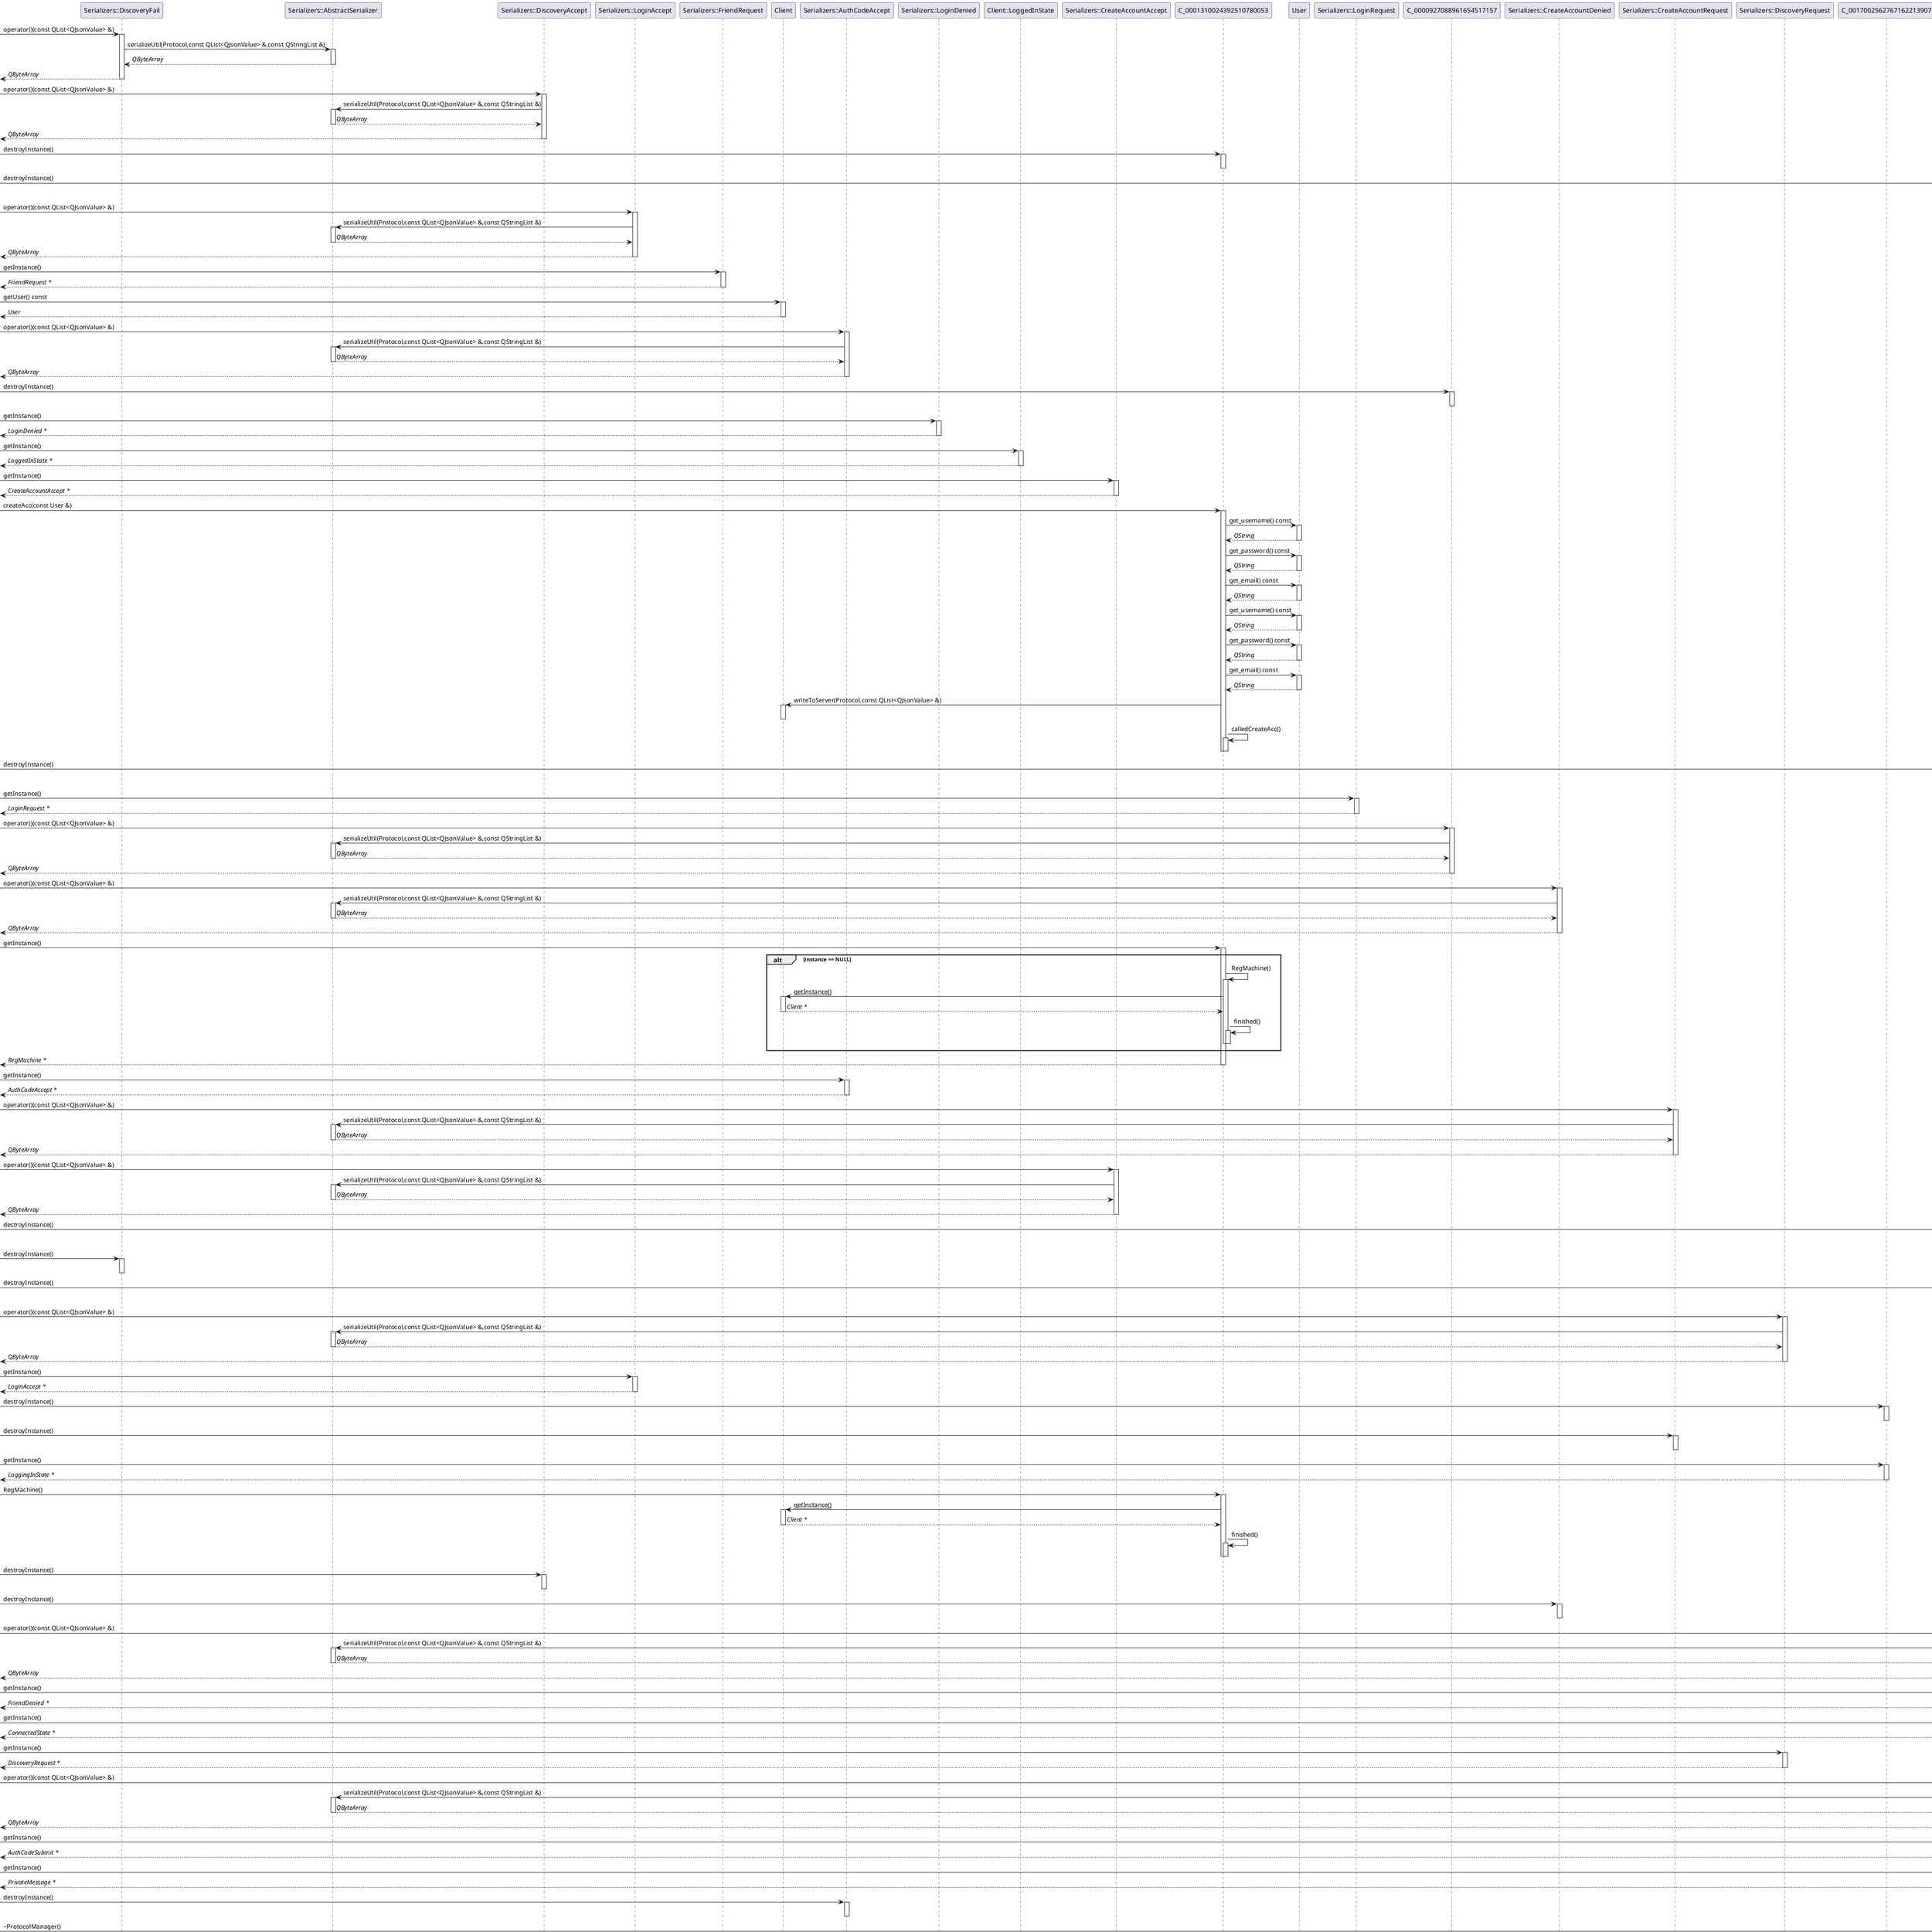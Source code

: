 @startuml
participant "Serializers::DiscoveryFail" as C_0004022362330705341587
[-> C_0004022362330705341587 : operator()(const QList<QJsonValue> &)
activate C_0004022362330705341587
participant "Serializers::AbstractSerializer" as C_0007729570529713769859
C_0004022362330705341587 -> C_0007729570529713769859 : serializeUtil(Protocol,const QList<QJsonValue> &,const QStringList &)
activate C_0007729570529713769859
C_0007729570529713769859 --> C_0004022362330705341587 : //QByteArray//
deactivate C_0007729570529713769859
[<-- C_0004022362330705341587 : //QByteArray//
deactivate C_0004022362330705341587
participant "Serializers::DiscoveryAccept" as C_0001503807196813915412
[-> C_0001503807196813915412 : operator()(const QList<QJsonValue> &)
activate C_0001503807196813915412
C_0001503807196813915412 -> C_0007729570529713769859 : serializeUtil(Protocol,const QList<QJsonValue> &,const QStringList &)
activate C_0007729570529713769859
C_0007729570529713769859 --> C_0001503807196813915412 : //QByteArray//
deactivate C_0007729570529713769859
[<-- C_0001503807196813915412 : //QByteArray//
deactivate C_0001503807196813915412
[-> C_0001310024392510780053 : destroyInstance()
activate C_0001310024392510780053
deactivate C_0001310024392510780053
[-> C_0005710353565510568551 : destroyInstance()
activate C_0005710353565510568551
deactivate C_0005710353565510568551
participant "Serializers::LoginAccept" as C_0001208338294031164983
[-> C_0001208338294031164983 : operator()(const QList<QJsonValue> &)
activate C_0001208338294031164983
C_0001208338294031164983 -> C_0007729570529713769859 : serializeUtil(Protocol,const QList<QJsonValue> &,const QStringList &)
activate C_0007729570529713769859
C_0007729570529713769859 --> C_0001208338294031164983 : //QByteArray//
deactivate C_0007729570529713769859
[<-- C_0001208338294031164983 : //QByteArray//
deactivate C_0001208338294031164983
participant "Serializers::FriendRequest" as C_0013718424633028388344
[-> C_0013718424633028388344 : getInstance()
activate C_0013718424633028388344
[<-- C_0013718424633028388344 : //FriendRequest *//
deactivate C_0013718424633028388344
participant "Client" as C_0009036792685107474111
[-> C_0009036792685107474111 : getUser() const
activate C_0009036792685107474111
[<-- C_0009036792685107474111 : //User//
deactivate C_0009036792685107474111
participant "Serializers::AuthCodeAccept" as C_0000668936611533202355
[-> C_0000668936611533202355 : operator()(const QList<QJsonValue> &)
activate C_0000668936611533202355
C_0000668936611533202355 -> C_0007729570529713769859 : serializeUtil(Protocol,const QList<QJsonValue> &,const QStringList &)
activate C_0007729570529713769859
C_0007729570529713769859 --> C_0000668936611533202355 : //QByteArray//
deactivate C_0007729570529713769859
[<-- C_0000668936611533202355 : //QByteArray//
deactivate C_0000668936611533202355
[-> C_0000927088961654517157 : destroyInstance()
activate C_0000927088961654517157
deactivate C_0000927088961654517157
participant "Serializers::LoginDenied" as C_0013498840598055138411
[-> C_0013498840598055138411 : getInstance()
activate C_0013498840598055138411
[<-- C_0013498840598055138411 : //LoginDenied *//
deactivate C_0013498840598055138411
participant "Client::LoggedInState" as C_0004121027333248656729
[-> C_0004121027333248656729 : getInstance()
activate C_0004121027333248656729
[<-- C_0004121027333248656729 : //LoggedInState *//
deactivate C_0004121027333248656729
participant "Serializers::CreateAccountAccept" as C_0003213468084810840168
[-> C_0003213468084810840168 : getInstance()
activate C_0003213468084810840168
[<-- C_0003213468084810840168 : //CreateAccountAccept *//
deactivate C_0003213468084810840168
participant "RegMachine" as C_0001310024392510780053
[-> C_0001310024392510780053 : createAcc(const User &)
activate C_0001310024392510780053
participant "User" as C_0013909460443608576024
C_0001310024392510780053 -> C_0013909460443608576024 : get_username() const
activate C_0013909460443608576024
C_0013909460443608576024 --> C_0001310024392510780053 : //QString//
deactivate C_0013909460443608576024
C_0001310024392510780053 -> C_0013909460443608576024 : get_password() const
activate C_0013909460443608576024
C_0013909460443608576024 --> C_0001310024392510780053 : //QString//
deactivate C_0013909460443608576024
C_0001310024392510780053 -> C_0013909460443608576024 : get_email() const
activate C_0013909460443608576024
C_0013909460443608576024 --> C_0001310024392510780053 : //QString//
deactivate C_0013909460443608576024
C_0001310024392510780053 -> C_0013909460443608576024 : get_username() const
activate C_0013909460443608576024
C_0013909460443608576024 --> C_0001310024392510780053 : //QString//
deactivate C_0013909460443608576024
C_0001310024392510780053 -> C_0013909460443608576024 : get_password() const
activate C_0013909460443608576024
C_0013909460443608576024 --> C_0001310024392510780053 : //QString//
deactivate C_0013909460443608576024
C_0001310024392510780053 -> C_0013909460443608576024 : get_email() const
activate C_0013909460443608576024
C_0013909460443608576024 --> C_0001310024392510780053 : //QString//
deactivate C_0013909460443608576024
C_0001310024392510780053 -> C_0009036792685107474111 : writeToServer(Protocol,const QList<QJsonValue> &)
activate C_0009036792685107474111
deactivate C_0009036792685107474111
C_0001310024392510780053 -> C_0001310024392510780053 : calledCreateAcc()
activate C_0001310024392510780053
deactivate C_0001310024392510780053
deactivate C_0001310024392510780053
[-> C_0008524821714182162855 : destroyInstance()
activate C_0008524821714182162855
deactivate C_0008524821714182162855
participant "Serializers::LoginRequest" as C_0013936811347469546806
[-> C_0013936811347469546806 : getInstance()
activate C_0013936811347469546806
[<-- C_0013936811347469546806 : //LoginRequest *//
deactivate C_0013936811347469546806
participant "Serializers::FriendRemoved" as C_0000927088961654517157
[-> C_0000927088961654517157 : operator()(const QList<QJsonValue> &)
activate C_0000927088961654517157
C_0000927088961654517157 -> C_0007729570529713769859 : serializeUtil(Protocol,const QList<QJsonValue> &,const QStringList &)
activate C_0007729570529713769859
C_0007729570529713769859 --> C_0000927088961654517157 : //QByteArray//
deactivate C_0007729570529713769859
[<-- C_0000927088961654517157 : //QByteArray//
deactivate C_0000927088961654517157
participant "Serializers::CreateAccountDenied" as C_0007785073380219165596
[-> C_0007785073380219165596 : operator()(const QList<QJsonValue> &)
activate C_0007785073380219165596
C_0007785073380219165596 -> C_0007729570529713769859 : serializeUtil(Protocol,const QList<QJsonValue> &,const QStringList &)
activate C_0007729570529713769859
C_0007729570529713769859 --> C_0007785073380219165596 : //QByteArray//
deactivate C_0007729570529713769859
[<-- C_0007785073380219165596 : //QByteArray//
deactivate C_0007785073380219165596
[-> C_0001310024392510780053 : getInstance()
activate C_0001310024392510780053
alt instance == NULL
C_0001310024392510780053 -> C_0001310024392510780053 : RegMachine()
activate C_0001310024392510780053
C_0001310024392510780053 -> C_0009036792685107474111 : __getInstance()__
activate C_0009036792685107474111
C_0009036792685107474111 --> C_0001310024392510780053 : //Client *//
deactivate C_0009036792685107474111
C_0001310024392510780053 -> C_0001310024392510780053 : finished()
activate C_0001310024392510780053
deactivate C_0001310024392510780053
deactivate C_0001310024392510780053
end
[<-- C_0001310024392510780053 : //RegMachine *//
deactivate C_0001310024392510780053
[-> C_0000668936611533202355 : getInstance()
activate C_0000668936611533202355
[<-- C_0000668936611533202355 : //AuthCodeAccept *//
deactivate C_0000668936611533202355
participant "Serializers::CreateAccountRequest" as C_0004445625658111514141
[-> C_0004445625658111514141 : operator()(const QList<QJsonValue> &)
activate C_0004445625658111514141
C_0004445625658111514141 -> C_0007729570529713769859 : serializeUtil(Protocol,const QList<QJsonValue> &,const QStringList &)
activate C_0007729570529713769859
C_0007729570529713769859 --> C_0004445625658111514141 : //QByteArray//
deactivate C_0007729570529713769859
[<-- C_0004445625658111514141 : //QByteArray//
deactivate C_0004445625658111514141
[-> C_0003213468084810840168 : operator()(const QList<QJsonValue> &)
activate C_0003213468084810840168
C_0003213468084810840168 -> C_0007729570529713769859 : serializeUtil(Protocol,const QList<QJsonValue> &,const QStringList &)
activate C_0007729570529713769859
C_0007729570529713769859 --> C_0003213468084810840168 : //QByteArray//
deactivate C_0007729570529713769859
[<-- C_0003213468084810840168 : //QByteArray//
deactivate C_0003213468084810840168
[-> C_0017109359075873051316 : destroyInstance()
activate C_0017109359075873051316
deactivate C_0017109359075873051316
[-> C_0004022362330705341587 : destroyInstance()
activate C_0004022362330705341587
deactivate C_0004022362330705341587
[-> C_0015908630436420330293 : destroyInstance()
activate C_0015908630436420330293
deactivate C_0015908630436420330293
participant "Serializers::DiscoveryRequest" as C_0005925959363251907783
[-> C_0005925959363251907783 : operator()(const QList<QJsonValue> &)
activate C_0005925959363251907783
C_0005925959363251907783 -> C_0007729570529713769859 : serializeUtil(Protocol,const QList<QJsonValue> &,const QStringList &)
activate C_0007729570529713769859
C_0007729570529713769859 --> C_0005925959363251907783 : //QByteArray//
deactivate C_0007729570529713769859
[<-- C_0005925959363251907783 : //QByteArray//
deactivate C_0005925959363251907783
[-> C_0001208338294031164983 : getInstance()
activate C_0001208338294031164983
[<-- C_0001208338294031164983 : //LoginAccept *//
deactivate C_0001208338294031164983
[-> C_0017002562767162213907 : destroyInstance()
activate C_0017002562767162213907
deactivate C_0017002562767162213907
[-> C_0004445625658111514141 : destroyInstance()
activate C_0004445625658111514141
deactivate C_0004445625658111514141
participant "Client::LoggingInState" as C_0017002562767162213907
[-> C_0017002562767162213907 : getInstance()
activate C_0017002562767162213907
[<-- C_0017002562767162213907 : //LoggingInState *//
deactivate C_0017002562767162213907
[-> C_0001310024392510780053 : RegMachine()
activate C_0001310024392510780053
C_0001310024392510780053 -> C_0009036792685107474111 : __getInstance()__
activate C_0009036792685107474111
C_0009036792685107474111 --> C_0001310024392510780053 : //Client *//
deactivate C_0009036792685107474111
C_0001310024392510780053 -> C_0001310024392510780053 : finished()
activate C_0001310024392510780053
deactivate C_0001310024392510780053
deactivate C_0001310024392510780053
[-> C_0001503807196813915412 : destroyInstance()
activate C_0001503807196813915412
deactivate C_0001503807196813915412
[-> C_0007785073380219165596 : destroyInstance()
activate C_0007785073380219165596
deactivate C_0007785073380219165596
participant "Serializers::AuthCodeDenied" as C_0005200821961651923295
[-> C_0005200821961651923295 : operator()(const QList<QJsonValue> &)
activate C_0005200821961651923295
C_0005200821961651923295 -> C_0007729570529713769859 : serializeUtil(Protocol,const QList<QJsonValue> &,const QStringList &)
activate C_0007729570529713769859
C_0007729570529713769859 --> C_0005200821961651923295 : //QByteArray//
deactivate C_0007729570529713769859
[<-- C_0005200821961651923295 : //QByteArray//
deactivate C_0005200821961651923295
participant "Serializers::FriendDenied" as C_0017109359075873051316
[-> C_0017109359075873051316 : getInstance()
activate C_0017109359075873051316
[<-- C_0017109359075873051316 : //FriendDenied *//
deactivate C_0017109359075873051316
participant "Client::ConnectedState" as C_0017884308859345912388
[-> C_0017884308859345912388 : getInstance()
activate C_0017884308859345912388
[<-- C_0017884308859345912388 : //ConnectedState *//
deactivate C_0017884308859345912388
[-> C_0005925959363251907783 : getInstance()
activate C_0005925959363251907783
[<-- C_0005925959363251907783 : //DiscoveryRequest *//
deactivate C_0005925959363251907783
participant "Serializers::AnnounceOffline" as C_0014893235906038575727
[-> C_0014893235906038575727 : operator()(const QList<QJsonValue> &)
activate C_0014893235906038575727
C_0014893235906038575727 -> C_0007729570529713769859 : serializeUtil(Protocol,const QList<QJsonValue> &,const QStringList &)
activate C_0007729570529713769859
C_0007729570529713769859 --> C_0014893235906038575727 : //QByteArray//
deactivate C_0007729570529713769859
[<-- C_0014893235906038575727 : //QByteArray//
deactivate C_0014893235906038575727
participant "Serializers::AuthCodeSubmit" as C_0005710353565510568551
[-> C_0005710353565510568551 : getInstance()
activate C_0005710353565510568551
[<-- C_0005710353565510568551 : //AuthCodeSubmit *//
deactivate C_0005710353565510568551
participant "Serializers::PrivateMessage" as C_0015908630436420330293
[-> C_0015908630436420330293 : getInstance()
activate C_0015908630436420330293
[<-- C_0015908630436420330293 : //PrivateMessage *//
deactivate C_0015908630436420330293
[-> C_0000668936611533202355 : destroyInstance()
activate C_0000668936611533202355
deactivate C_0000668936611533202355
[-> C_0016429213831703395188 : ~ProtocolManager()
activate C_0016429213831703395188
deactivate C_0016429213831703395188
[-> C_0004121027333248656729 : destroyInstance()
activate C_0004121027333248656729
deactivate C_0004121027333248656729
[-> C_0002820648804038734785 : destroyInstance()
activate C_0002820648804038734785
deactivate C_0002820648804038734785
[-> C_0013936811347469546806 : operator()(const QList<QJsonValue> &)
activate C_0013936811347469546806
C_0013936811347469546806 -> C_0007729570529713769859 : serializeUtil(Protocol,const QList<QJsonValue> &,const QStringList &)
activate C_0007729570529713769859
C_0007729570529713769859 --> C_0013936811347469546806 : //QByteArray//
deactivate C_0007729570529713769859
[<-- C_0013936811347469546806 : //QByteArray//
deactivate C_0013936811347469546806
[-> C_0000927088961654517157 : getInstance()
activate C_0000927088961654517157
[<-- C_0000927088961654517157 : //FriendRemoved *//
deactivate C_0000927088961654517157
[-> C_0005925959363251907783 : destroyInstance()
activate C_0005925959363251907783
deactivate C_0005925959363251907783
[-> C_0013498840598055138411 : operator()(const QList<QJsonValue> &)
activate C_0013498840598055138411
C_0013498840598055138411 -> C_0007729570529713769859 : serializeUtil(Protocol,const QList<QJsonValue> &,const QStringList &)
activate C_0007729570529713769859
C_0007729570529713769859 --> C_0013498840598055138411 : //QByteArray//
deactivate C_0007729570529713769859
[<-- C_0013498840598055138411 : //QByteArray//
deactivate C_0013498840598055138411
participant "Serializers::FriendAccept" as C_0002820648804038734785
[-> C_0002820648804038734785 : operator()(const QList<QJsonValue> &)
activate C_0002820648804038734785
C_0002820648804038734785 -> C_0007729570529713769859 : serializeUtil(Protocol,const QList<QJsonValue> &,const QStringList &)
activate C_0007729570529713769859
C_0007729570529713769859 --> C_0002820648804038734785 : //QByteArray//
deactivate C_0007729570529713769859
[<-- C_0002820648804038734785 : //QByteArray//
deactivate C_0002820648804038734785
[-> C_0001310024392510780053 : authAcc(const User &,const QString &)
activate C_0001310024392510780053
C_0001310024392510780053 -> C_0013909460443608576024 : get_username() const
activate C_0013909460443608576024
C_0013909460443608576024 --> C_0001310024392510780053 : //QString//
deactivate C_0013909460443608576024
C_0001310024392510780053 -> C_0013909460443608576024 : get_password() const
activate C_0013909460443608576024
C_0013909460443608576024 --> C_0001310024392510780053 : //QString//
deactivate C_0013909460443608576024
C_0001310024392510780053 -> C_0009036792685107474111 : writeToServer(Protocol,const QList<QJsonValue> &)
activate C_0009036792685107474111
deactivate C_0009036792685107474111
C_0001310024392510780053 -> C_0001310024392510780053 : calledAuthAcc()
activate C_0001310024392510780053
deactivate C_0001310024392510780053
deactivate C_0001310024392510780053
[-> C_0005710353565510568551 : operator()(const QList<QJsonValue> &)
activate C_0005710353565510568551
C_0005710353565510568551 -> C_0007729570529713769859 : serializeUtil(Protocol,const QList<QJsonValue> &,const QStringList &)
activate C_0007729570529713769859
C_0007729570529713769859 --> C_0005710353565510568551 : //QByteArray//
deactivate C_0007729570529713769859
[<-- C_0005710353565510568551 : //QByteArray//
deactivate C_0005710353565510568551
[-> C_0001503807196813915412 : getInstance()
activate C_0001503807196813915412
[<-- C_0001503807196813915412 : //DiscoveryAccept *//
deactivate C_0001503807196813915412
[-> C_0003213468084810840168 : destroyInstance()
activate C_0003213468084810840168
deactivate C_0003213468084810840168
participant "Client::ConnectingState" as C_0015872698078238387854
[-> C_0015872698078238387854 : getInstance()
activate C_0015872698078238387854
[<-- C_0015872698078238387854 : //ConnectingState *//
deactivate C_0015872698078238387854
participant "Client::CreatingAccountState" as C_0009440710272290767508
[-> C_0009440710272290767508 : getInstance()
activate C_0009440710272290767508
[<-- C_0009440710272290767508 : //CreatingAccountState *//
deactivate C_0009440710272290767508
[-> C_0013718424633028388344 : destroyInstance()
activate C_0013718424633028388344
deactivate C_0013718424633028388344
[-> C_0004022362330705341587 : getInstance()
activate C_0004022362330705341587
[<-- C_0004022362330705341587 : //DiscoveryFail *//
deactivate C_0004022362330705341587
[-> C_0002820648804038734785 : getInstance()
activate C_0002820648804038734785
[<-- C_0002820648804038734785 : //FriendAccept *//
deactivate C_0002820648804038734785
[-> C_0015908630436420330293 : operator()(const QList<QJsonValue> &)
activate C_0015908630436420330293
C_0015908630436420330293 -> C_0007729570529713769859 : serializeUtil(Protocol,const QList<QJsonValue> &,const QStringList &)
activate C_0007729570529713769859
C_0007729570529713769859 --> C_0015908630436420330293 : //QByteArray//
deactivate C_0007729570529713769859
[<-- C_0015908630436420330293 : //QByteArray//
deactivate C_0015908630436420330293
[-> C_0014893235906038575727 : getInstance()
activate C_0014893235906038575727
[<-- C_0014893235906038575727 : //AnnounceOffline *//
deactivate C_0014893235906038575727
[-> C_0001201070277354078413 : destroyInstance()
activate C_0001201070277354078413
deactivate C_0001201070277354078413
[-> C_0014893235906038575727 : destroyInstance()
activate C_0014893235906038575727
deactivate C_0014893235906038575727
[-> C_0005200821961651923295 : getInstance()
activate C_0005200821961651923295
[<-- C_0005200821961651923295 : //AuthCodeDenied *//
deactivate C_0005200821961651923295
[-> C_0001310024392510780053 : onAuthenticated()
activate C_0001310024392510780053
C_0001310024392510780053 -> C_0001310024392510780053 : finished()
activate C_0001310024392510780053
deactivate C_0001310024392510780053
deactivate C_0001310024392510780053
[-> C_0013718424633028388344 : operator()(const QList<QJsonValue> &)
activate C_0013718424633028388344
C_0013718424633028388344 -> C_0007729570529713769859 : serializeUtil(Protocol,const QList<QJsonValue> &,const QStringList &)
activate C_0007729570529713769859
C_0007729570529713769859 --> C_0013718424633028388344 : //QByteArray//
deactivate C_0007729570529713769859
[<-- C_0013718424633028388344 : //QByteArray//
deactivate C_0013718424633028388344
[-> C_0017109359075873051316 : operator()(const QList<QJsonValue> &)
activate C_0017109359075873051316
C_0017109359075873051316 -> C_0007729570529713769859 : serializeUtil(Protocol,const QList<QJsonValue> &,const QStringList &)
activate C_0007729570529713769859
C_0007729570529713769859 --> C_0017109359075873051316 : //QByteArray//
deactivate C_0007729570529713769859
[<-- C_0017109359075873051316 : //QByteArray//
deactivate C_0017109359075873051316
[-> C_0004445625658111514141 : getInstance()
activate C_0004445625658111514141
[<-- C_0004445625658111514141 : //CreateAccountRequest *//
deactivate C_0004445625658111514141
[-> C_0013936811347469546806 : destroyInstance()
activate C_0013936811347469546806
deactivate C_0013936811347469546806
[-> C_0013498840598055138411 : destroyInstance()
activate C_0013498840598055138411
deactivate C_0013498840598055138411
participant "Client::DisconnectingState" as C_0001201070277354078413
[-> C_0001201070277354078413 : getInstance()
activate C_0001201070277354078413
[<-- C_0001201070277354078413 : //DisconnectingState *//
deactivate C_0001201070277354078413
[-> C_0007785073380219165596 : getInstance()
activate C_0007785073380219165596
[<-- C_0007785073380219165596 : //CreateAccountDenied *//
deactivate C_0007785073380219165596
[-> C_0015872698078238387854 : destroyInstance()
activate C_0015872698078238387854
deactivate C_0015872698078238387854
[-> C_0017884308859345912388 : destroyInstance()
activate C_0017884308859345912388
deactivate C_0017884308859345912388
[-> C_0009440710272290767508 : destroyInstance()
activate C_0009440710272290767508
deactivate C_0009440710272290767508
[-> C_0001208338294031164983 : destroyInstance()
activate C_0001208338294031164983
deactivate C_0001208338294031164983
participant "Client::DisconnectedState" as C_0008524821714182162855
[-> C_0008524821714182162855 : getInstance()
activate C_0008524821714182162855
[<-- C_0008524821714182162855 : //DisconnectedState *//
deactivate C_0008524821714182162855
[-> C_0005200821961651923295 : destroyInstance()
activate C_0005200821961651923295
deactivate C_0005200821961651923295

'Generated with clang-uml, version 0.6.0
'LLVM version clang version 18.1.8 (Fedora 18.1.8-1.fc40)
@enduml
